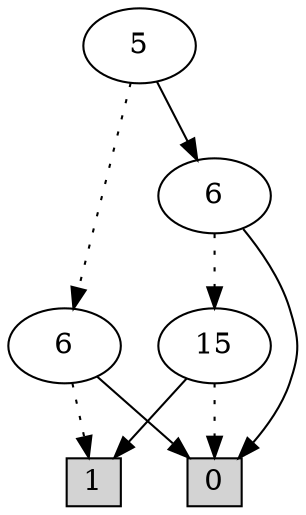 digraph G {
0 [shape=box, label="0", style=filled, shape=box, height=0.3, width=0.3];
1 [shape=box, label="1", style=filled, shape=box, height=0.3, width=0.3];
206 [label="5"];
206 -> 15 [style=dotted];
206 -> 203 [style=filled];
15 [label="6"];
15 -> 1 [style=dotted];
15 -> 0 [style=filled];
203 [label="6"];
203 -> 32 [style=dotted];
203 -> 0 [style=filled];
32 [label="15"];
32 -> 0 [style=dotted];
32 -> 1 [style=filled];
}
